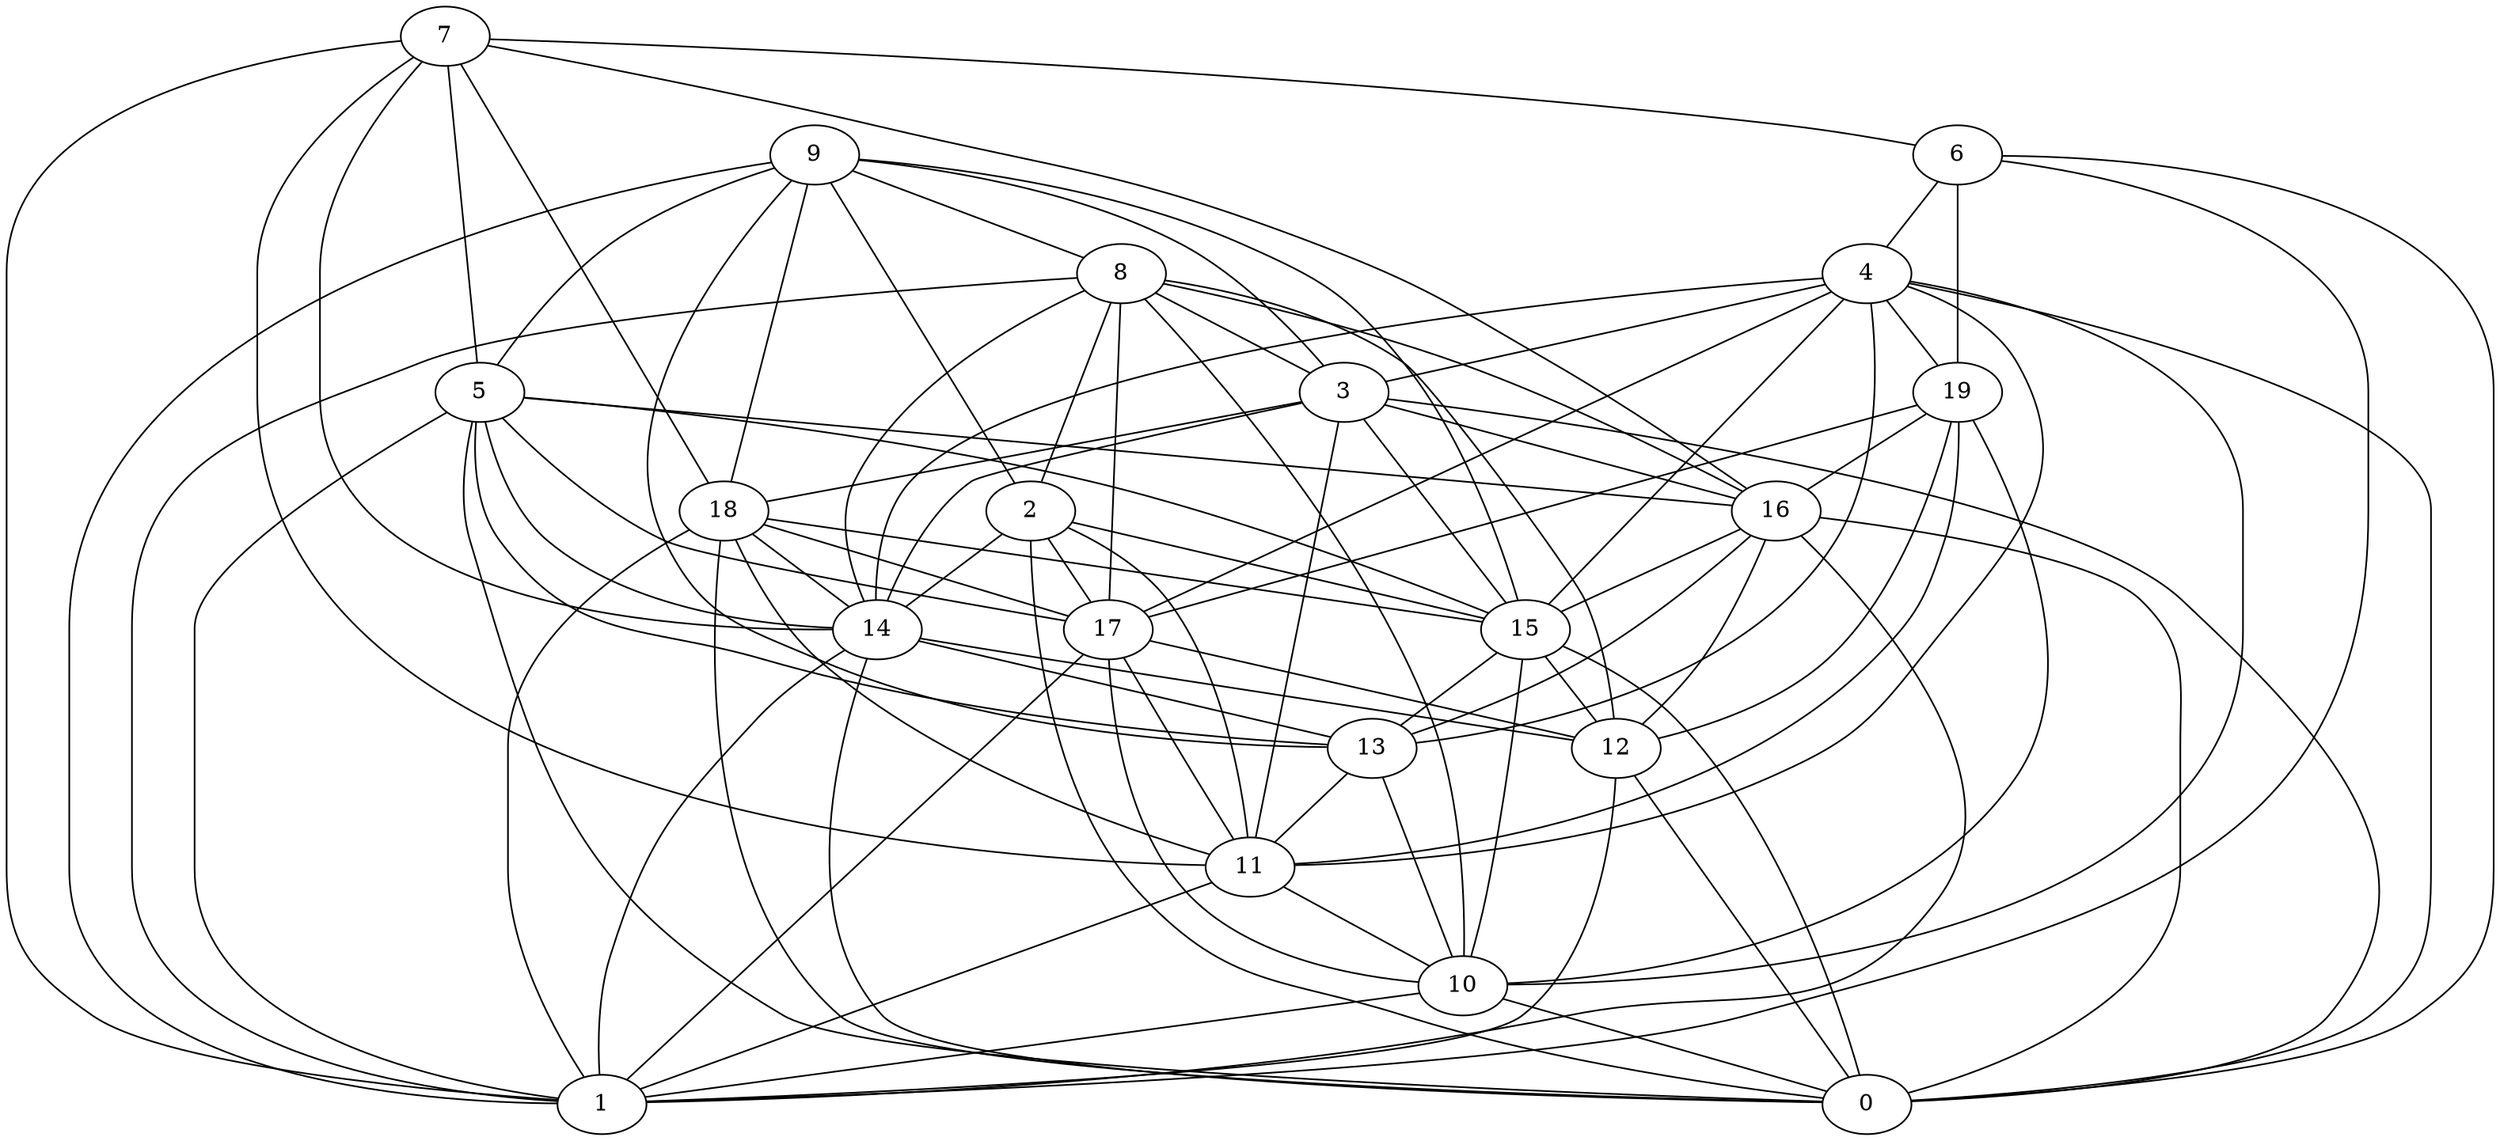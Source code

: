 digraph GG_graph {

subgraph G_graph {
edge [color = black]
"14" -> "12" [dir = none]
"14" -> "1" [dir = none]
"5" -> "14" [dir = none]
"5" -> "1" [dir = none]
"5" -> "17" [dir = none]
"5" -> "0" [dir = none]
"5" -> "15" [dir = none]
"12" -> "0" [dir = none]
"6" -> "19" [dir = none]
"6" -> "1" [dir = none]
"19" -> "11" [dir = none]
"19" -> "10" [dir = none]
"2" -> "14" [dir = none]
"2" -> "15" [dir = none]
"2" -> "0" [dir = none]
"2" -> "17" [dir = none]
"2" -> "11" [dir = none]
"10" -> "0" [dir = none]
"10" -> "1" [dir = none]
"9" -> "15" [dir = none]
"9" -> "1" [dir = none]
"9" -> "5" [dir = none]
"13" -> "10" [dir = none]
"15" -> "10" [dir = none]
"15" -> "12" [dir = none]
"15" -> "13" [dir = none]
"4" -> "14" [dir = none]
"4" -> "13" [dir = none]
"4" -> "11" [dir = none]
"4" -> "19" [dir = none]
"4" -> "3" [dir = none]
"4" -> "15" [dir = none]
"4" -> "10" [dir = none]
"4" -> "0" [dir = none]
"18" -> "1" [dir = none]
"18" -> "17" [dir = none]
"18" -> "14" [dir = none]
"18" -> "15" [dir = none]
"18" -> "0" [dir = none]
"7" -> "11" [dir = none]
"7" -> "16" [dir = none]
"7" -> "6" [dir = none]
"7" -> "14" [dir = none]
"7" -> "1" [dir = none]
"7" -> "5" [dir = none]
"17" -> "12" [dir = none]
"8" -> "10" [dir = none]
"8" -> "2" [dir = none]
"8" -> "16" [dir = none]
"8" -> "1" [dir = none]
"8" -> "3" [dir = none]
"3" -> "0" [dir = none]
"3" -> "15" [dir = none]
"3" -> "16" [dir = none]
"3" -> "14" [dir = none]
"16" -> "0" [dir = none]
"16" -> "15" [dir = none]
"8" -> "17" [dir = none]
"5" -> "13" [dir = none]
"4" -> "17" [dir = none]
"11" -> "1" [dir = none]
"13" -> "11" [dir = none]
"19" -> "12" [dir = none]
"6" -> "4" [dir = none]
"6" -> "0" [dir = none]
"14" -> "0" [dir = none]
"16" -> "1" [dir = none]
"9" -> "2" [dir = none]
"8" -> "14" [dir = none]
"9" -> "18" [dir = none]
"9" -> "3" [dir = none]
"19" -> "16" [dir = none]
"18" -> "11" [dir = none]
"5" -> "16" [dir = none]
"9" -> "8" [dir = none]
"12" -> "1" [dir = none]
"9" -> "13" [dir = none]
"16" -> "13" [dir = none]
"17" -> "1" [dir = none]
"19" -> "17" [dir = none]
"8" -> "12" [dir = none]
"14" -> "13" [dir = none]
"17" -> "10" [dir = none]
"3" -> "18" [dir = none]
"17" -> "11" [dir = none]
"11" -> "10" [dir = none]
"16" -> "12" [dir = none]
"15" -> "0" [dir = none]
"7" -> "18" [dir = none]
"3" -> "11" [dir = none]
}

}
